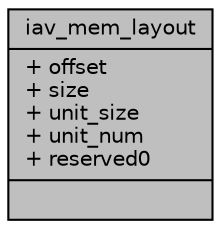 digraph "iav_mem_layout"
{
 // INTERACTIVE_SVG=YES
 // LATEX_PDF_SIZE
  bgcolor="transparent";
  edge [fontname="Helvetica",fontsize="10",labelfontname="Helvetica",labelfontsize="10"];
  node [fontname="Helvetica",fontsize="10",shape=record];
  Node1 [label="{iav_mem_layout\n|+ offset\l+ size\l+ unit_size\l+ unit_num\l+ reserved0\l|}",height=0.2,width=0.4,color="black", fillcolor="grey75", style="filled", fontcolor="black",tooltip=" "];
}
